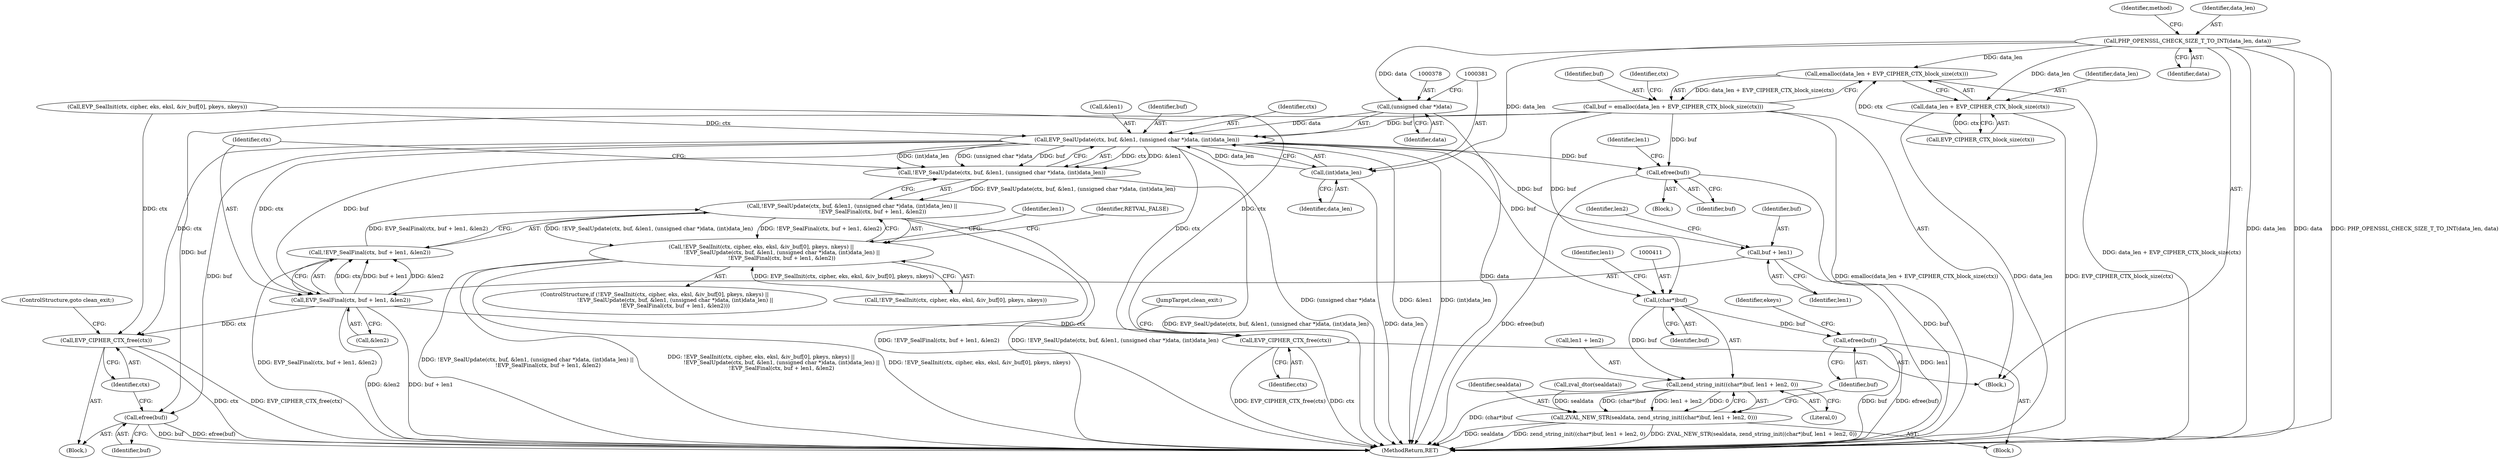 digraph "0_php_73cabfedf519298e1a11192699f44d53c529315e@pointer" {
"1000185" [label="(Call,PHP_OPENSSL_CHECK_SIZE_T_TO_INT(data_len, data))"];
"1000349" [label="(Call,emalloc(data_len + EVP_CIPHER_CTX_block_size(ctx)))"];
"1000347" [label="(Call,buf = emalloc(data_len + EVP_CIPHER_CTX_block_size(ctx)))"];
"1000372" [label="(Call,EVP_SealUpdate(ctx, buf, &len1, (unsigned char *)data, (int)data_len))"];
"1000371" [label="(Call,!EVP_SealUpdate(ctx, buf, &len1, (unsigned char *)data, (int)data_len))"];
"1000370" [label="(Call,!EVP_SealUpdate(ctx, buf, &len1, (unsigned char *)data, (int)data_len) ||\n                        !EVP_SealFinal(ctx, buf + len1, &len2))"];
"1000357" [label="(Call,!EVP_SealInit(ctx, cipher, eks, eksl, &iv_buf[0], pkeys, nkeys) ||\n                        !EVP_SealUpdate(ctx, buf, &len1, (unsigned char *)data, (int)data_len) ||\n                        !EVP_SealFinal(ctx, buf + len1, &len2))"];
"1000384" [label="(Call,EVP_SealFinal(ctx, buf + len1, &len2))"];
"1000383" [label="(Call,!EVP_SealFinal(ctx, buf + len1, &len2))"];
"1000395" [label="(Call,EVP_CIPHER_CTX_free(ctx))"];
"1000487" [label="(Call,EVP_CIPHER_CTX_free(ctx))"];
"1000386" [label="(Call,buf + len1)"];
"1000393" [label="(Call,efree(buf))"];
"1000410" [label="(Call,(char*)buf)"];
"1000409" [label="(Call,zend_string_init((char*)buf, len1 + len2, 0))"];
"1000407" [label="(Call,ZVAL_NEW_STR(sealdata, zend_string_init((char*)buf, len1 + len2, 0)))"];
"1000417" [label="(Call,efree(buf))"];
"1000481" [label="(Call,efree(buf))"];
"1000350" [label="(Call,data_len + EVP_CIPHER_CTX_block_size(ctx))"];
"1000377" [label="(Call,(unsigned char *)data)"];
"1000380" [label="(Call,(int)data_len)"];
"1000187" [label="(Identifier,data)"];
"1000482" [label="(Identifier,buf)"];
"1000395" [label="(Call,EVP_CIPHER_CTX_free(ctx))"];
"1000489" [label="(JumpTarget,clean_exit:)"];
"1000420" [label="(Identifier,ekeys)"];
"1000416" [label="(Literal,0)"];
"1000480" [label="(Block,)"];
"1000481" [label="(Call,efree(buf))"];
"1000382" [label="(Identifier,data_len)"];
"1000418" [label="(Identifier,buf)"];
"1000401" [label="(Identifier,len1)"];
"1000412" [label="(Identifier,buf)"];
"1000347" [label="(Call,buf = emalloc(data_len + EVP_CIPHER_CTX_block_size(ctx)))"];
"1000387" [label="(Identifier,buf)"];
"1000413" [label="(Call,len1 + len2)"];
"1000373" [label="(Identifier,ctx)"];
"1000377" [label="(Call,(unsigned char *)data)"];
"1000383" [label="(Call,!EVP_SealFinal(ctx, buf + len1, &len2))"];
"1000396" [label="(Identifier,ctx)"];
"1000394" [label="(Identifier,buf)"];
"1000534" [label="(MethodReturn,RET)"];
"1000105" [label="(Block,)"];
"1000397" [label="(ControlStructure,goto clean_exit;)"];
"1000380" [label="(Call,(int)data_len)"];
"1000356" [label="(ControlStructure,if (!EVP_SealInit(ctx, cipher, eks, eksl, &iv_buf[0], pkeys, nkeys) ||\n                        !EVP_SealUpdate(ctx, buf, &len1, (unsigned char *)data, (int)data_len) ||\n                        !EVP_SealFinal(ctx, buf + len1, &len2)))"];
"1000189" [label="(Identifier,method)"];
"1000349" [label="(Call,emalloc(data_len + EVP_CIPHER_CTX_block_size(ctx)))"];
"1000375" [label="(Call,&len1)"];
"1000385" [label="(Identifier,ctx)"];
"1000371" [label="(Call,!EVP_SealUpdate(ctx, buf, &len1, (unsigned char *)data, (int)data_len))"];
"1000348" [label="(Identifier,buf)"];
"1000408" [label="(Identifier,sealdata)"];
"1000405" [label="(Call,zval_dtor(sealdata))"];
"1000374" [label="(Identifier,buf)"];
"1000404" [label="(Block,)"];
"1000379" [label="(Identifier,data)"];
"1000417" [label="(Call,efree(buf))"];
"1000485" [label="(Identifier,len1)"];
"1000351" [label="(Identifier,data_len)"];
"1000386" [label="(Call,buf + len1)"];
"1000388" [label="(Identifier,len1)"];
"1000407" [label="(Call,ZVAL_NEW_STR(sealdata, zend_string_init((char*)buf, len1 + len2, 0)))"];
"1000350" [label="(Call,data_len + EVP_CIPHER_CTX_block_size(ctx))"];
"1000487" [label="(Call,EVP_CIPHER_CTX_free(ctx))"];
"1000352" [label="(Call,EVP_CIPHER_CTX_block_size(ctx))"];
"1000488" [label="(Identifier,ctx)"];
"1000372" [label="(Call,EVP_SealUpdate(ctx, buf, &len1, (unsigned char *)data, (int)data_len))"];
"1000186" [label="(Identifier,data_len)"];
"1000358" [label="(Call,!EVP_SealInit(ctx, cipher, eks, eksl, &iv_buf[0], pkeys, nkeys))"];
"1000357" [label="(Call,!EVP_SealInit(ctx, cipher, eks, eksl, &iv_buf[0], pkeys, nkeys) ||\n                        !EVP_SealUpdate(ctx, buf, &len1, (unsigned char *)data, (int)data_len) ||\n                        !EVP_SealFinal(ctx, buf + len1, &len2))"];
"1000390" [label="(Identifier,len2)"];
"1000393" [label="(Call,efree(buf))"];
"1000392" [label="(Identifier,RETVAL_FALSE)"];
"1000355" [label="(Identifier,ctx)"];
"1000409" [label="(Call,zend_string_init((char*)buf, len1 + len2, 0))"];
"1000185" [label="(Call,PHP_OPENSSL_CHECK_SIZE_T_TO_INT(data_len, data))"];
"1000410" [label="(Call,(char*)buf)"];
"1000370" [label="(Call,!EVP_SealUpdate(ctx, buf, &len1, (unsigned char *)data, (int)data_len) ||\n                        !EVP_SealFinal(ctx, buf + len1, &len2))"];
"1000414" [label="(Identifier,len1)"];
"1000384" [label="(Call,EVP_SealFinal(ctx, buf + len1, &len2))"];
"1000391" [label="(Block,)"];
"1000359" [label="(Call,EVP_SealInit(ctx, cipher, eks, eksl, &iv_buf[0], pkeys, nkeys))"];
"1000389" [label="(Call,&len2)"];
"1000185" -> "1000105"  [label="AST: "];
"1000185" -> "1000187"  [label="CFG: "];
"1000186" -> "1000185"  [label="AST: "];
"1000187" -> "1000185"  [label="AST: "];
"1000189" -> "1000185"  [label="CFG: "];
"1000185" -> "1000534"  [label="DDG: data_len"];
"1000185" -> "1000534"  [label="DDG: data"];
"1000185" -> "1000534"  [label="DDG: PHP_OPENSSL_CHECK_SIZE_T_TO_INT(data_len, data)"];
"1000185" -> "1000349"  [label="DDG: data_len"];
"1000185" -> "1000350"  [label="DDG: data_len"];
"1000185" -> "1000377"  [label="DDG: data"];
"1000185" -> "1000380"  [label="DDG: data_len"];
"1000349" -> "1000347"  [label="AST: "];
"1000349" -> "1000350"  [label="CFG: "];
"1000350" -> "1000349"  [label="AST: "];
"1000347" -> "1000349"  [label="CFG: "];
"1000349" -> "1000534"  [label="DDG: data_len + EVP_CIPHER_CTX_block_size(ctx)"];
"1000349" -> "1000347"  [label="DDG: data_len + EVP_CIPHER_CTX_block_size(ctx)"];
"1000352" -> "1000349"  [label="DDG: ctx"];
"1000347" -> "1000105"  [label="AST: "];
"1000348" -> "1000347"  [label="AST: "];
"1000355" -> "1000347"  [label="CFG: "];
"1000347" -> "1000534"  [label="DDG: emalloc(data_len + EVP_CIPHER_CTX_block_size(ctx))"];
"1000347" -> "1000372"  [label="DDG: buf"];
"1000347" -> "1000393"  [label="DDG: buf"];
"1000347" -> "1000410"  [label="DDG: buf"];
"1000347" -> "1000481"  [label="DDG: buf"];
"1000372" -> "1000371"  [label="AST: "];
"1000372" -> "1000380"  [label="CFG: "];
"1000373" -> "1000372"  [label="AST: "];
"1000374" -> "1000372"  [label="AST: "];
"1000375" -> "1000372"  [label="AST: "];
"1000377" -> "1000372"  [label="AST: "];
"1000380" -> "1000372"  [label="AST: "];
"1000371" -> "1000372"  [label="CFG: "];
"1000372" -> "1000534"  [label="DDG: (unsigned char *)data"];
"1000372" -> "1000534"  [label="DDG: &len1"];
"1000372" -> "1000534"  [label="DDG: (int)data_len"];
"1000372" -> "1000371"  [label="DDG: ctx"];
"1000372" -> "1000371"  [label="DDG: &len1"];
"1000372" -> "1000371"  [label="DDG: (int)data_len"];
"1000372" -> "1000371"  [label="DDG: (unsigned char *)data"];
"1000372" -> "1000371"  [label="DDG: buf"];
"1000359" -> "1000372"  [label="DDG: ctx"];
"1000377" -> "1000372"  [label="DDG: data"];
"1000380" -> "1000372"  [label="DDG: data_len"];
"1000372" -> "1000384"  [label="DDG: ctx"];
"1000372" -> "1000384"  [label="DDG: buf"];
"1000372" -> "1000386"  [label="DDG: buf"];
"1000372" -> "1000393"  [label="DDG: buf"];
"1000372" -> "1000395"  [label="DDG: ctx"];
"1000372" -> "1000410"  [label="DDG: buf"];
"1000372" -> "1000481"  [label="DDG: buf"];
"1000372" -> "1000487"  [label="DDG: ctx"];
"1000371" -> "1000370"  [label="AST: "];
"1000385" -> "1000371"  [label="CFG: "];
"1000370" -> "1000371"  [label="CFG: "];
"1000371" -> "1000534"  [label="DDG: EVP_SealUpdate(ctx, buf, &len1, (unsigned char *)data, (int)data_len)"];
"1000371" -> "1000370"  [label="DDG: EVP_SealUpdate(ctx, buf, &len1, (unsigned char *)data, (int)data_len)"];
"1000370" -> "1000357"  [label="AST: "];
"1000370" -> "1000383"  [label="CFG: "];
"1000383" -> "1000370"  [label="AST: "];
"1000357" -> "1000370"  [label="CFG: "];
"1000370" -> "1000534"  [label="DDG: !EVP_SealFinal(ctx, buf + len1, &len2)"];
"1000370" -> "1000534"  [label="DDG: !EVP_SealUpdate(ctx, buf, &len1, (unsigned char *)data, (int)data_len)"];
"1000370" -> "1000357"  [label="DDG: !EVP_SealUpdate(ctx, buf, &len1, (unsigned char *)data, (int)data_len)"];
"1000370" -> "1000357"  [label="DDG: !EVP_SealFinal(ctx, buf + len1, &len2)"];
"1000383" -> "1000370"  [label="DDG: EVP_SealFinal(ctx, buf + len1, &len2)"];
"1000357" -> "1000356"  [label="AST: "];
"1000357" -> "1000358"  [label="CFG: "];
"1000358" -> "1000357"  [label="AST: "];
"1000392" -> "1000357"  [label="CFG: "];
"1000401" -> "1000357"  [label="CFG: "];
"1000357" -> "1000534"  [label="DDG: !EVP_SealUpdate(ctx, buf, &len1, (unsigned char *)data, (int)data_len) ||\n                        !EVP_SealFinal(ctx, buf + len1, &len2)"];
"1000357" -> "1000534"  [label="DDG: !EVP_SealInit(ctx, cipher, eks, eksl, &iv_buf[0], pkeys, nkeys) ||\n                        !EVP_SealUpdate(ctx, buf, &len1, (unsigned char *)data, (int)data_len) ||\n                        !EVP_SealFinal(ctx, buf + len1, &len2)"];
"1000357" -> "1000534"  [label="DDG: !EVP_SealInit(ctx, cipher, eks, eksl, &iv_buf[0], pkeys, nkeys)"];
"1000358" -> "1000357"  [label="DDG: EVP_SealInit(ctx, cipher, eks, eksl, &iv_buf[0], pkeys, nkeys)"];
"1000384" -> "1000383"  [label="AST: "];
"1000384" -> "1000389"  [label="CFG: "];
"1000385" -> "1000384"  [label="AST: "];
"1000386" -> "1000384"  [label="AST: "];
"1000389" -> "1000384"  [label="AST: "];
"1000383" -> "1000384"  [label="CFG: "];
"1000384" -> "1000534"  [label="DDG: &len2"];
"1000384" -> "1000534"  [label="DDG: buf + len1"];
"1000384" -> "1000383"  [label="DDG: ctx"];
"1000384" -> "1000383"  [label="DDG: buf + len1"];
"1000384" -> "1000383"  [label="DDG: &len2"];
"1000384" -> "1000395"  [label="DDG: ctx"];
"1000384" -> "1000487"  [label="DDG: ctx"];
"1000383" -> "1000534"  [label="DDG: EVP_SealFinal(ctx, buf + len1, &len2)"];
"1000395" -> "1000391"  [label="AST: "];
"1000395" -> "1000396"  [label="CFG: "];
"1000396" -> "1000395"  [label="AST: "];
"1000397" -> "1000395"  [label="CFG: "];
"1000395" -> "1000534"  [label="DDG: ctx"];
"1000395" -> "1000534"  [label="DDG: EVP_CIPHER_CTX_free(ctx)"];
"1000359" -> "1000395"  [label="DDG: ctx"];
"1000487" -> "1000105"  [label="AST: "];
"1000487" -> "1000488"  [label="CFG: "];
"1000488" -> "1000487"  [label="AST: "];
"1000489" -> "1000487"  [label="CFG: "];
"1000487" -> "1000534"  [label="DDG: ctx"];
"1000487" -> "1000534"  [label="DDG: EVP_CIPHER_CTX_free(ctx)"];
"1000359" -> "1000487"  [label="DDG: ctx"];
"1000386" -> "1000388"  [label="CFG: "];
"1000387" -> "1000386"  [label="AST: "];
"1000388" -> "1000386"  [label="AST: "];
"1000390" -> "1000386"  [label="CFG: "];
"1000386" -> "1000534"  [label="DDG: len1"];
"1000393" -> "1000391"  [label="AST: "];
"1000393" -> "1000394"  [label="CFG: "];
"1000394" -> "1000393"  [label="AST: "];
"1000396" -> "1000393"  [label="CFG: "];
"1000393" -> "1000534"  [label="DDG: buf"];
"1000393" -> "1000534"  [label="DDG: efree(buf)"];
"1000410" -> "1000409"  [label="AST: "];
"1000410" -> "1000412"  [label="CFG: "];
"1000411" -> "1000410"  [label="AST: "];
"1000412" -> "1000410"  [label="AST: "];
"1000414" -> "1000410"  [label="CFG: "];
"1000410" -> "1000409"  [label="DDG: buf"];
"1000410" -> "1000417"  [label="DDG: buf"];
"1000409" -> "1000407"  [label="AST: "];
"1000409" -> "1000416"  [label="CFG: "];
"1000413" -> "1000409"  [label="AST: "];
"1000416" -> "1000409"  [label="AST: "];
"1000407" -> "1000409"  [label="CFG: "];
"1000409" -> "1000534"  [label="DDG: (char*)buf"];
"1000409" -> "1000407"  [label="DDG: (char*)buf"];
"1000409" -> "1000407"  [label="DDG: len1 + len2"];
"1000409" -> "1000407"  [label="DDG: 0"];
"1000407" -> "1000404"  [label="AST: "];
"1000408" -> "1000407"  [label="AST: "];
"1000418" -> "1000407"  [label="CFG: "];
"1000407" -> "1000534"  [label="DDG: zend_string_init((char*)buf, len1 + len2, 0)"];
"1000407" -> "1000534"  [label="DDG: ZVAL_NEW_STR(sealdata, zend_string_init((char*)buf, len1 + len2, 0))"];
"1000407" -> "1000534"  [label="DDG: sealdata"];
"1000405" -> "1000407"  [label="DDG: sealdata"];
"1000417" -> "1000404"  [label="AST: "];
"1000417" -> "1000418"  [label="CFG: "];
"1000418" -> "1000417"  [label="AST: "];
"1000420" -> "1000417"  [label="CFG: "];
"1000417" -> "1000534"  [label="DDG: buf"];
"1000417" -> "1000534"  [label="DDG: efree(buf)"];
"1000481" -> "1000480"  [label="AST: "];
"1000481" -> "1000482"  [label="CFG: "];
"1000482" -> "1000481"  [label="AST: "];
"1000485" -> "1000481"  [label="CFG: "];
"1000481" -> "1000534"  [label="DDG: efree(buf)"];
"1000481" -> "1000534"  [label="DDG: buf"];
"1000350" -> "1000352"  [label="CFG: "];
"1000351" -> "1000350"  [label="AST: "];
"1000352" -> "1000350"  [label="AST: "];
"1000350" -> "1000534"  [label="DDG: data_len"];
"1000350" -> "1000534"  [label="DDG: EVP_CIPHER_CTX_block_size(ctx)"];
"1000352" -> "1000350"  [label="DDG: ctx"];
"1000377" -> "1000379"  [label="CFG: "];
"1000378" -> "1000377"  [label="AST: "];
"1000379" -> "1000377"  [label="AST: "];
"1000381" -> "1000377"  [label="CFG: "];
"1000377" -> "1000534"  [label="DDG: data"];
"1000380" -> "1000382"  [label="CFG: "];
"1000381" -> "1000380"  [label="AST: "];
"1000382" -> "1000380"  [label="AST: "];
"1000380" -> "1000534"  [label="DDG: data_len"];
}
